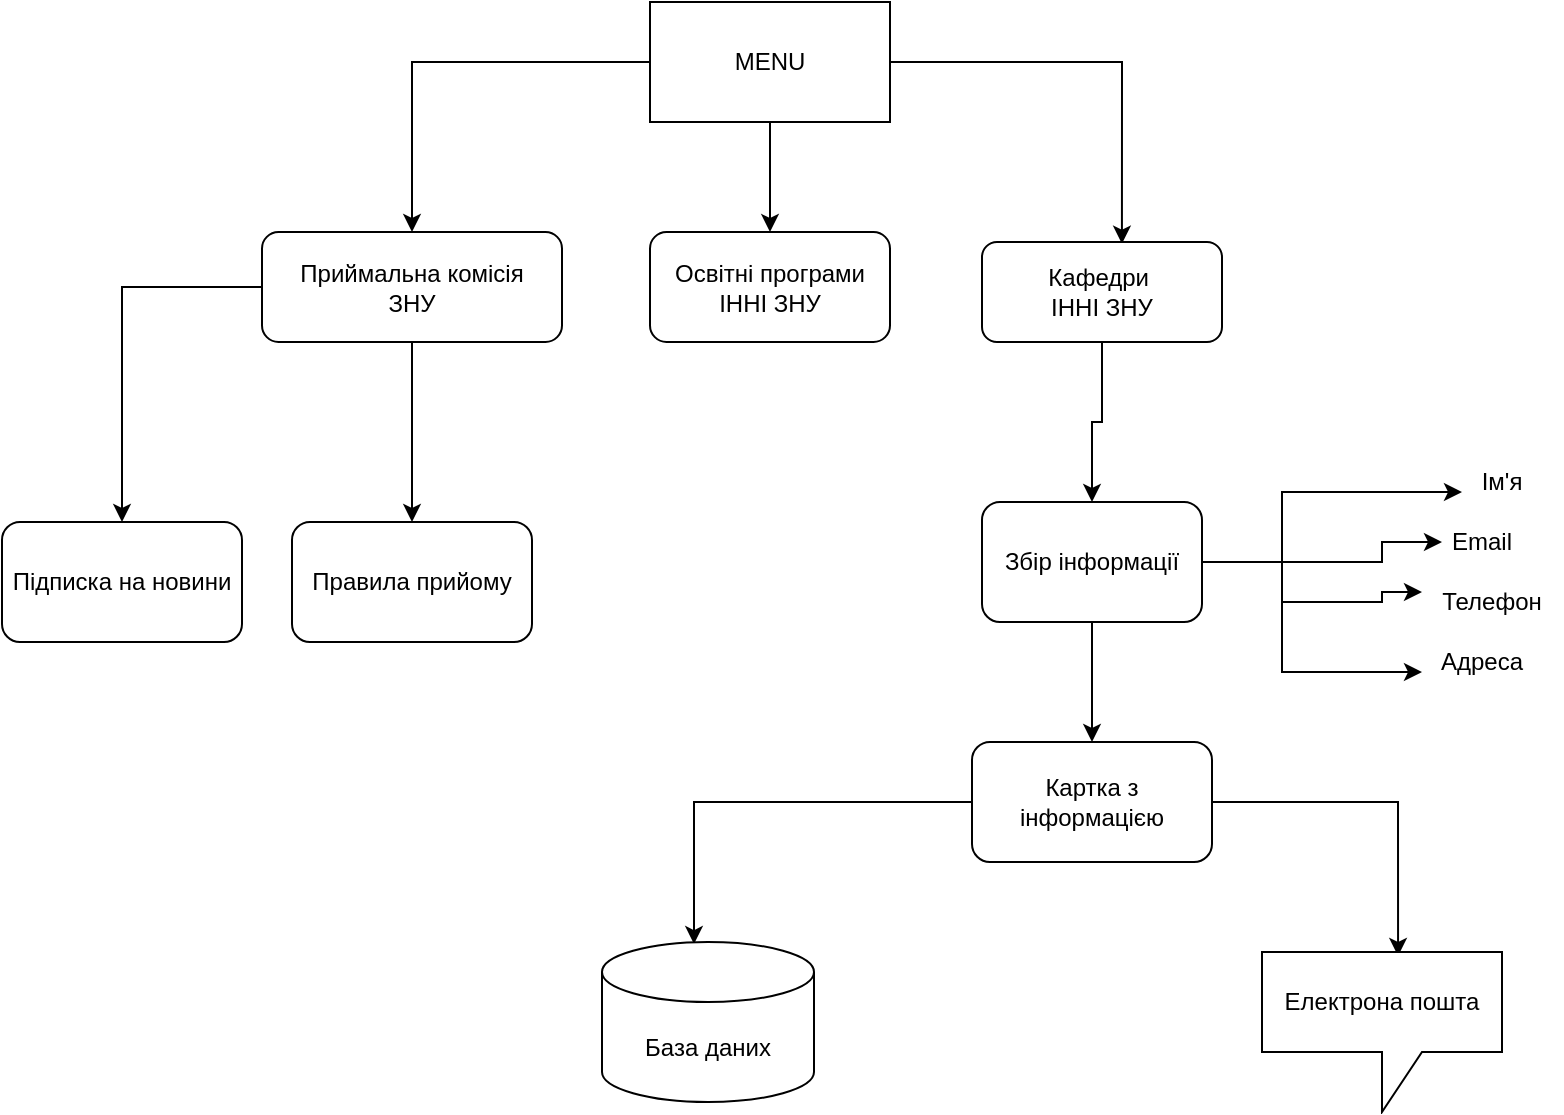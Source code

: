 <mxfile version="14.5.10" type="github">
  <diagram id="VPsbSxtzRYap7X6kAkk0" name="Page-1">
    <mxGraphModel dx="1422" dy="794" grid="1" gridSize="10" guides="1" tooltips="1" connect="1" arrows="1" fold="1" page="1" pageScale="1" pageWidth="827" pageHeight="1169" math="0" shadow="0">
      <root>
        <mxCell id="0" />
        <mxCell id="1" parent="0" />
        <mxCell id="A-kss5NYeXnSZSWgqj85-4" style="edgeStyle=orthogonalEdgeStyle;rounded=0;orthogonalLoop=1;jettySize=auto;html=1;" parent="1" source="A-kss5NYeXnSZSWgqj85-1" target="A-kss5NYeXnSZSWgqj85-2" edge="1">
          <mxGeometry relative="1" as="geometry" />
        </mxCell>
        <mxCell id="A-kss5NYeXnSZSWgqj85-5" style="edgeStyle=orthogonalEdgeStyle;rounded=0;orthogonalLoop=1;jettySize=auto;html=1;exitX=1;exitY=0.5;exitDx=0;exitDy=0;entryX=0.583;entryY=0.017;entryDx=0;entryDy=0;entryPerimeter=0;" parent="1" source="A-kss5NYeXnSZSWgqj85-1" target="A-kss5NYeXnSZSWgqj85-3" edge="1">
          <mxGeometry relative="1" as="geometry">
            <mxPoint x="590" y="100" as="targetPoint" />
          </mxGeometry>
        </mxCell>
        <mxCell id="mJ4obrDYQ0f2yq2-sLK_-2" style="edgeStyle=orthogonalEdgeStyle;rounded=0;orthogonalLoop=1;jettySize=auto;html=1;" edge="1" parent="1" source="A-kss5NYeXnSZSWgqj85-1" target="mJ4obrDYQ0f2yq2-sLK_-5">
          <mxGeometry relative="1" as="geometry">
            <mxPoint x="414" y="190" as="targetPoint" />
          </mxGeometry>
        </mxCell>
        <mxCell id="A-kss5NYeXnSZSWgqj85-1" value="MENU" style="rounded=0;whiteSpace=wrap;html=1;" parent="1" vertex="1">
          <mxGeometry x="354" y="70" width="120" height="60" as="geometry" />
        </mxCell>
        <mxCell id="A-kss5NYeXnSZSWgqj85-7" style="edgeStyle=orthogonalEdgeStyle;rounded=0;orthogonalLoop=1;jettySize=auto;html=1;exitX=0.5;exitY=1;exitDx=0;exitDy=0;" parent="1" source="A-kss5NYeXnSZSWgqj85-2" target="A-kss5NYeXnSZSWgqj85-6" edge="1">
          <mxGeometry relative="1" as="geometry" />
        </mxCell>
        <mxCell id="mJ4obrDYQ0f2yq2-sLK_-3" style="edgeStyle=orthogonalEdgeStyle;rounded=0;orthogonalLoop=1;jettySize=auto;html=1;" edge="1" parent="1" source="A-kss5NYeXnSZSWgqj85-2" target="mJ4obrDYQ0f2yq2-sLK_-4">
          <mxGeometry relative="1" as="geometry">
            <mxPoint x="60" y="340" as="targetPoint" />
          </mxGeometry>
        </mxCell>
        <mxCell id="A-kss5NYeXnSZSWgqj85-2" value="Приймальна комісія&lt;br&gt;ЗНУ" style="rounded=1;whiteSpace=wrap;html=1;" parent="1" vertex="1">
          <mxGeometry x="160" y="185" width="150" height="55" as="geometry" />
        </mxCell>
        <mxCell id="A-kss5NYeXnSZSWgqj85-9" style="edgeStyle=orthogonalEdgeStyle;rounded=0;orthogonalLoop=1;jettySize=auto;html=1;exitX=0.5;exitY=1;exitDx=0;exitDy=0;" parent="1" source="A-kss5NYeXnSZSWgqj85-3" target="A-kss5NYeXnSZSWgqj85-8" edge="1">
          <mxGeometry relative="1" as="geometry" />
        </mxCell>
        <mxCell id="A-kss5NYeXnSZSWgqj85-3" value="Кафедри&amp;nbsp;&lt;br&gt;ІННІ ЗНУ" style="rounded=1;whiteSpace=wrap;html=1;" parent="1" vertex="1">
          <mxGeometry x="520" y="190" width="120" height="50" as="geometry" />
        </mxCell>
        <mxCell id="A-kss5NYeXnSZSWgqj85-6" value="Правила прийому" style="rounded=1;whiteSpace=wrap;html=1;" parent="1" vertex="1">
          <mxGeometry x="175" y="330" width="120" height="60" as="geometry" />
        </mxCell>
        <mxCell id="A-kss5NYeXnSZSWgqj85-14" style="edgeStyle=orthogonalEdgeStyle;rounded=0;orthogonalLoop=1;jettySize=auto;html=1;entryX=0;entryY=0.75;entryDx=0;entryDy=0;" parent="1" source="A-kss5NYeXnSZSWgqj85-8" target="A-kss5NYeXnSZSWgqj85-10" edge="1">
          <mxGeometry relative="1" as="geometry">
            <Array as="points">
              <mxPoint x="670" y="350" />
              <mxPoint x="670" y="315" />
            </Array>
          </mxGeometry>
        </mxCell>
        <mxCell id="A-kss5NYeXnSZSWgqj85-15" style="edgeStyle=orthogonalEdgeStyle;rounded=0;orthogonalLoop=1;jettySize=auto;html=1;exitX=1;exitY=0.5;exitDx=0;exitDy=0;entryX=0;entryY=0.5;entryDx=0;entryDy=0;" parent="1" source="A-kss5NYeXnSZSWgqj85-8" target="A-kss5NYeXnSZSWgqj85-11" edge="1">
          <mxGeometry relative="1" as="geometry">
            <Array as="points">
              <mxPoint x="720" y="350" />
            </Array>
          </mxGeometry>
        </mxCell>
        <mxCell id="A-kss5NYeXnSZSWgqj85-16" style="edgeStyle=orthogonalEdgeStyle;rounded=0;orthogonalLoop=1;jettySize=auto;html=1;entryX=0;entryY=0.25;entryDx=0;entryDy=0;" parent="1" source="A-kss5NYeXnSZSWgqj85-8" target="A-kss5NYeXnSZSWgqj85-12" edge="1">
          <mxGeometry relative="1" as="geometry">
            <Array as="points">
              <mxPoint x="670" y="350" />
              <mxPoint x="670" y="370" />
              <mxPoint x="720" y="370" />
            </Array>
          </mxGeometry>
        </mxCell>
        <mxCell id="A-kss5NYeXnSZSWgqj85-18" style="edgeStyle=orthogonalEdgeStyle;rounded=0;orthogonalLoop=1;jettySize=auto;html=1;entryX=0;entryY=0.75;entryDx=0;entryDy=0;" parent="1" source="A-kss5NYeXnSZSWgqj85-8" target="A-kss5NYeXnSZSWgqj85-13" edge="1">
          <mxGeometry relative="1" as="geometry">
            <mxPoint x="680" y="410" as="targetPoint" />
            <Array as="points">
              <mxPoint x="670" y="350" />
              <mxPoint x="670" y="405" />
            </Array>
          </mxGeometry>
        </mxCell>
        <mxCell id="A-kss5NYeXnSZSWgqj85-22" style="edgeStyle=orthogonalEdgeStyle;rounded=0;orthogonalLoop=1;jettySize=auto;html=1;entryX=0.5;entryY=0;entryDx=0;entryDy=0;" parent="1" source="A-kss5NYeXnSZSWgqj85-8" target="A-kss5NYeXnSZSWgqj85-19" edge="1">
          <mxGeometry relative="1" as="geometry" />
        </mxCell>
        <mxCell id="A-kss5NYeXnSZSWgqj85-8" value="Збір інформації" style="rounded=1;whiteSpace=wrap;html=1;" parent="1" vertex="1">
          <mxGeometry x="520" y="320" width="110" height="60" as="geometry" />
        </mxCell>
        <mxCell id="A-kss5NYeXnSZSWgqj85-10" value="Ім&#39;я" style="text;html=1;strokeColor=none;fillColor=none;align=center;verticalAlign=middle;whiteSpace=wrap;rounded=0;" parent="1" vertex="1">
          <mxGeometry x="760" y="300" width="40" height="20" as="geometry" />
        </mxCell>
        <mxCell id="A-kss5NYeXnSZSWgqj85-11" value="Email" style="text;html=1;strokeColor=none;fillColor=none;align=center;verticalAlign=middle;whiteSpace=wrap;rounded=0;" parent="1" vertex="1">
          <mxGeometry x="750" y="330" width="40" height="20" as="geometry" />
        </mxCell>
        <mxCell id="A-kss5NYeXnSZSWgqj85-12" value="Телефон" style="text;html=1;strokeColor=none;fillColor=none;align=center;verticalAlign=middle;whiteSpace=wrap;rounded=0;" parent="1" vertex="1">
          <mxGeometry x="740" y="360" width="70" height="20" as="geometry" />
        </mxCell>
        <mxCell id="A-kss5NYeXnSZSWgqj85-13" value="Адреса" style="text;html=1;strokeColor=none;fillColor=none;align=center;verticalAlign=middle;whiteSpace=wrap;rounded=0;" parent="1" vertex="1">
          <mxGeometry x="740" y="390" width="60" height="20" as="geometry" />
        </mxCell>
        <mxCell id="A-kss5NYeXnSZSWgqj85-21" style="edgeStyle=orthogonalEdgeStyle;rounded=0;orthogonalLoop=1;jettySize=auto;html=1;entryX=0.434;entryY=0.013;entryDx=0;entryDy=0;entryPerimeter=0;" parent="1" source="A-kss5NYeXnSZSWgqj85-19" target="A-kss5NYeXnSZSWgqj85-20" edge="1">
          <mxGeometry relative="1" as="geometry" />
        </mxCell>
        <mxCell id="A-kss5NYeXnSZSWgqj85-25" style="edgeStyle=orthogonalEdgeStyle;rounded=0;orthogonalLoop=1;jettySize=auto;html=1;entryX=0.567;entryY=0.025;entryDx=0;entryDy=0;entryPerimeter=0;" parent="1" source="A-kss5NYeXnSZSWgqj85-19" target="A-kss5NYeXnSZSWgqj85-23" edge="1">
          <mxGeometry relative="1" as="geometry" />
        </mxCell>
        <mxCell id="A-kss5NYeXnSZSWgqj85-19" value="Картка з &lt;br&gt;інформацією" style="rounded=1;whiteSpace=wrap;html=1;" parent="1" vertex="1">
          <mxGeometry x="515" y="440" width="120" height="60" as="geometry" />
        </mxCell>
        <mxCell id="A-kss5NYeXnSZSWgqj85-20" value="База даних" style="shape=cylinder3;whiteSpace=wrap;html=1;boundedLbl=1;backgroundOutline=1;size=15;" parent="1" vertex="1">
          <mxGeometry x="330" y="540" width="106" height="80" as="geometry" />
        </mxCell>
        <mxCell id="A-kss5NYeXnSZSWgqj85-23" value="Електрона пошта" style="shape=callout;whiteSpace=wrap;html=1;perimeter=calloutPerimeter;" parent="1" vertex="1">
          <mxGeometry x="660" y="545" width="120" height="80" as="geometry" />
        </mxCell>
        <mxCell id="mJ4obrDYQ0f2yq2-sLK_-4" value="Підписка на новини" style="rounded=1;whiteSpace=wrap;html=1;" vertex="1" parent="1">
          <mxGeometry x="30" y="330" width="120" height="60" as="geometry" />
        </mxCell>
        <mxCell id="mJ4obrDYQ0f2yq2-sLK_-5" value="Освітні програми&lt;br&gt;ІННІ ЗНУ" style="rounded=1;whiteSpace=wrap;html=1;" vertex="1" parent="1">
          <mxGeometry x="354" y="185" width="120" height="55" as="geometry" />
        </mxCell>
      </root>
    </mxGraphModel>
  </diagram>
</mxfile>

